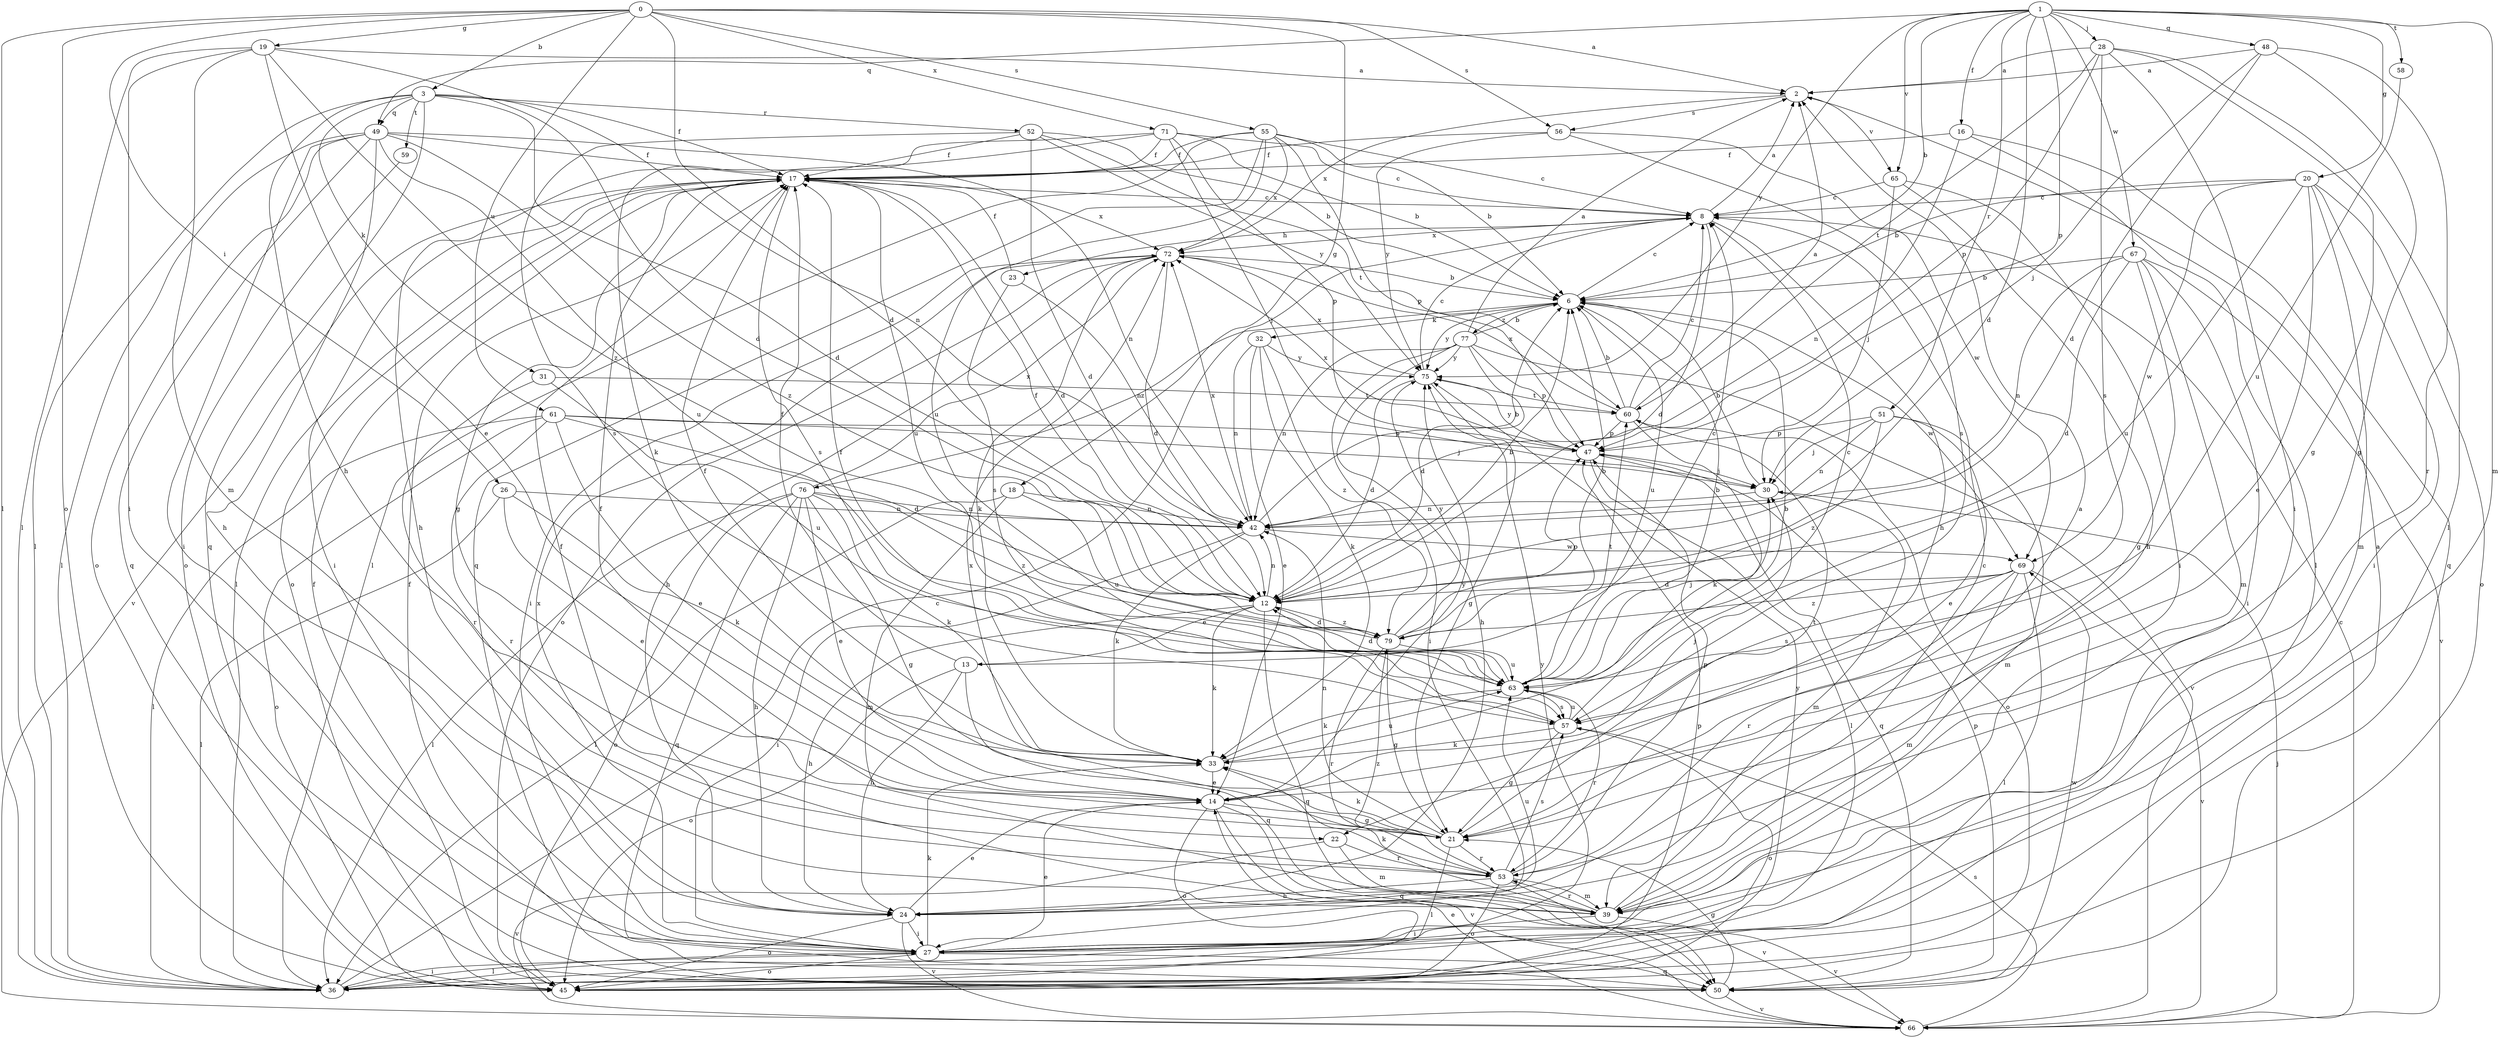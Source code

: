 strict digraph  {
0;
1;
2;
3;
6;
8;
12;
13;
14;
16;
17;
18;
19;
20;
21;
22;
23;
24;
26;
27;
28;
30;
31;
32;
33;
36;
39;
42;
45;
47;
48;
49;
50;
51;
52;
53;
55;
56;
57;
58;
59;
60;
61;
63;
65;
66;
67;
69;
71;
72;
75;
76;
77;
79;
0 -> 2  [label=a];
0 -> 3  [label=b];
0 -> 12  [label=d];
0 -> 18  [label=g];
0 -> 19  [label=g];
0 -> 26  [label=i];
0 -> 36  [label=l];
0 -> 45  [label=o];
0 -> 55  [label=s];
0 -> 56  [label=s];
0 -> 61  [label=u];
0 -> 71  [label=x];
1 -> 6  [label=b];
1 -> 12  [label=d];
1 -> 16  [label=f];
1 -> 20  [label=g];
1 -> 28  [label=j];
1 -> 39  [label=m];
1 -> 47  [label=p];
1 -> 48  [label=q];
1 -> 49  [label=q];
1 -> 51  [label=r];
1 -> 58  [label=t];
1 -> 65  [label=v];
1 -> 67  [label=w];
1 -> 75  [label=y];
2 -> 56  [label=s];
2 -> 65  [label=v];
2 -> 72  [label=x];
3 -> 12  [label=d];
3 -> 17  [label=f];
3 -> 22  [label=h];
3 -> 31  [label=k];
3 -> 36  [label=l];
3 -> 42  [label=n];
3 -> 49  [label=q];
3 -> 50  [label=q];
3 -> 52  [label=r];
3 -> 59  [label=t];
6 -> 8  [label=c];
6 -> 32  [label=k];
6 -> 63  [label=u];
6 -> 69  [label=w];
6 -> 75  [label=y];
6 -> 76  [label=z];
6 -> 77  [label=z];
8 -> 2  [label=a];
8 -> 12  [label=d];
8 -> 22  [label=h];
8 -> 23  [label=h];
8 -> 72  [label=x];
12 -> 6  [label=b];
12 -> 13  [label=e];
12 -> 17  [label=f];
12 -> 24  [label=h];
12 -> 33  [label=k];
12 -> 42  [label=n];
12 -> 50  [label=q];
12 -> 79  [label=z];
13 -> 8  [label=c];
13 -> 17  [label=f];
13 -> 24  [label=h];
13 -> 45  [label=o];
13 -> 50  [label=q];
14 -> 21  [label=g];
14 -> 30  [label=j];
14 -> 45  [label=o];
14 -> 50  [label=q];
14 -> 66  [label=v];
14 -> 75  [label=y];
16 -> 17  [label=f];
16 -> 36  [label=l];
16 -> 42  [label=n];
16 -> 50  [label=q];
17 -> 8  [label=c];
17 -> 12  [label=d];
17 -> 21  [label=g];
17 -> 27  [label=i];
17 -> 36  [label=l];
17 -> 45  [label=o];
17 -> 57  [label=s];
17 -> 63  [label=u];
17 -> 66  [label=v];
17 -> 72  [label=x];
18 -> 36  [label=l];
18 -> 39  [label=m];
18 -> 42  [label=n];
18 -> 63  [label=u];
19 -> 2  [label=a];
19 -> 12  [label=d];
19 -> 14  [label=e];
19 -> 27  [label=i];
19 -> 36  [label=l];
19 -> 39  [label=m];
19 -> 79  [label=z];
20 -> 6  [label=b];
20 -> 8  [label=c];
20 -> 14  [label=e];
20 -> 27  [label=i];
20 -> 39  [label=m];
20 -> 45  [label=o];
20 -> 63  [label=u];
20 -> 69  [label=w];
21 -> 17  [label=f];
21 -> 33  [label=k];
21 -> 36  [label=l];
21 -> 42  [label=n];
21 -> 53  [label=r];
21 -> 60  [label=t];
22 -> 39  [label=m];
22 -> 53  [label=r];
22 -> 66  [label=v];
23 -> 17  [label=f];
23 -> 42  [label=n];
23 -> 57  [label=s];
24 -> 2  [label=a];
24 -> 14  [label=e];
24 -> 27  [label=i];
24 -> 45  [label=o];
24 -> 63  [label=u];
24 -> 66  [label=v];
26 -> 14  [label=e];
26 -> 33  [label=k];
26 -> 36  [label=l];
26 -> 42  [label=n];
27 -> 14  [label=e];
27 -> 33  [label=k];
27 -> 36  [label=l];
27 -> 45  [label=o];
27 -> 50  [label=q];
27 -> 72  [label=x];
27 -> 75  [label=y];
28 -> 2  [label=a];
28 -> 21  [label=g];
28 -> 27  [label=i];
28 -> 36  [label=l];
28 -> 47  [label=p];
28 -> 57  [label=s];
28 -> 60  [label=t];
30 -> 6  [label=b];
30 -> 39  [label=m];
30 -> 42  [label=n];
31 -> 53  [label=r];
31 -> 60  [label=t];
31 -> 63  [label=u];
32 -> 14  [label=e];
32 -> 33  [label=k];
32 -> 42  [label=n];
32 -> 75  [label=y];
32 -> 79  [label=z];
33 -> 14  [label=e];
33 -> 17  [label=f];
33 -> 63  [label=u];
36 -> 8  [label=c];
36 -> 27  [label=i];
36 -> 47  [label=p];
39 -> 8  [label=c];
39 -> 17  [label=f];
39 -> 27  [label=i];
39 -> 33  [label=k];
39 -> 53  [label=r];
39 -> 66  [label=v];
42 -> 6  [label=b];
42 -> 27  [label=i];
42 -> 33  [label=k];
42 -> 69  [label=w];
42 -> 72  [label=x];
45 -> 17  [label=f];
45 -> 75  [label=y];
47 -> 30  [label=j];
47 -> 36  [label=l];
47 -> 50  [label=q];
47 -> 72  [label=x];
47 -> 75  [label=y];
48 -> 2  [label=a];
48 -> 12  [label=d];
48 -> 21  [label=g];
48 -> 30  [label=j];
48 -> 53  [label=r];
49 -> 17  [label=f];
49 -> 24  [label=h];
49 -> 27  [label=i];
49 -> 36  [label=l];
49 -> 42  [label=n];
49 -> 45  [label=o];
49 -> 50  [label=q];
49 -> 63  [label=u];
49 -> 79  [label=z];
50 -> 2  [label=a];
50 -> 17  [label=f];
50 -> 21  [label=g];
50 -> 47  [label=p];
50 -> 66  [label=v];
50 -> 69  [label=w];
51 -> 14  [label=e];
51 -> 30  [label=j];
51 -> 39  [label=m];
51 -> 42  [label=n];
51 -> 47  [label=p];
51 -> 79  [label=z];
52 -> 6  [label=b];
52 -> 12  [label=d];
52 -> 17  [label=f];
52 -> 57  [label=s];
52 -> 60  [label=t];
52 -> 75  [label=y];
53 -> 24  [label=h];
53 -> 39  [label=m];
53 -> 45  [label=o];
53 -> 47  [label=p];
53 -> 57  [label=s];
53 -> 66  [label=v];
53 -> 72  [label=x];
53 -> 79  [label=z];
55 -> 6  [label=b];
55 -> 8  [label=c];
55 -> 17  [label=f];
55 -> 36  [label=l];
55 -> 47  [label=p];
55 -> 50  [label=q];
55 -> 63  [label=u];
55 -> 72  [label=x];
56 -> 17  [label=f];
56 -> 57  [label=s];
56 -> 69  [label=w];
56 -> 75  [label=y];
57 -> 6  [label=b];
57 -> 17  [label=f];
57 -> 21  [label=g];
57 -> 33  [label=k];
57 -> 45  [label=o];
57 -> 63  [label=u];
58 -> 63  [label=u];
59 -> 45  [label=o];
60 -> 2  [label=a];
60 -> 6  [label=b];
60 -> 8  [label=c];
60 -> 33  [label=k];
60 -> 45  [label=o];
60 -> 47  [label=p];
60 -> 72  [label=x];
61 -> 12  [label=d];
61 -> 14  [label=e];
61 -> 30  [label=j];
61 -> 36  [label=l];
61 -> 45  [label=o];
61 -> 47  [label=p];
61 -> 53  [label=r];
63 -> 6  [label=b];
63 -> 8  [label=c];
63 -> 12  [label=d];
63 -> 30  [label=j];
63 -> 33  [label=k];
63 -> 53  [label=r];
63 -> 57  [label=s];
63 -> 60  [label=t];
65 -> 8  [label=c];
65 -> 24  [label=h];
65 -> 27  [label=i];
65 -> 30  [label=j];
66 -> 8  [label=c];
66 -> 14  [label=e];
66 -> 30  [label=j];
66 -> 57  [label=s];
67 -> 6  [label=b];
67 -> 12  [label=d];
67 -> 21  [label=g];
67 -> 27  [label=i];
67 -> 39  [label=m];
67 -> 42  [label=n];
67 -> 66  [label=v];
69 -> 12  [label=d];
69 -> 36  [label=l];
69 -> 39  [label=m];
69 -> 53  [label=r];
69 -> 57  [label=s];
69 -> 66  [label=v];
69 -> 79  [label=z];
71 -> 6  [label=b];
71 -> 8  [label=c];
71 -> 17  [label=f];
71 -> 24  [label=h];
71 -> 30  [label=j];
71 -> 33  [label=k];
71 -> 47  [label=p];
72 -> 6  [label=b];
72 -> 12  [label=d];
72 -> 24  [label=h];
72 -> 27  [label=i];
72 -> 33  [label=k];
72 -> 45  [label=o];
75 -> 8  [label=c];
75 -> 12  [label=d];
75 -> 21  [label=g];
75 -> 60  [label=t];
75 -> 72  [label=x];
76 -> 14  [label=e];
76 -> 21  [label=g];
76 -> 24  [label=h];
76 -> 33  [label=k];
76 -> 36  [label=l];
76 -> 42  [label=n];
76 -> 45  [label=o];
76 -> 50  [label=q];
76 -> 72  [label=x];
76 -> 79  [label=z];
77 -> 2  [label=a];
77 -> 6  [label=b];
77 -> 12  [label=d];
77 -> 24  [label=h];
77 -> 27  [label=i];
77 -> 42  [label=n];
77 -> 47  [label=p];
77 -> 66  [label=v];
77 -> 75  [label=y];
79 -> 6  [label=b];
79 -> 12  [label=d];
79 -> 21  [label=g];
79 -> 47  [label=p];
79 -> 53  [label=r];
79 -> 63  [label=u];
79 -> 75  [label=y];
}
